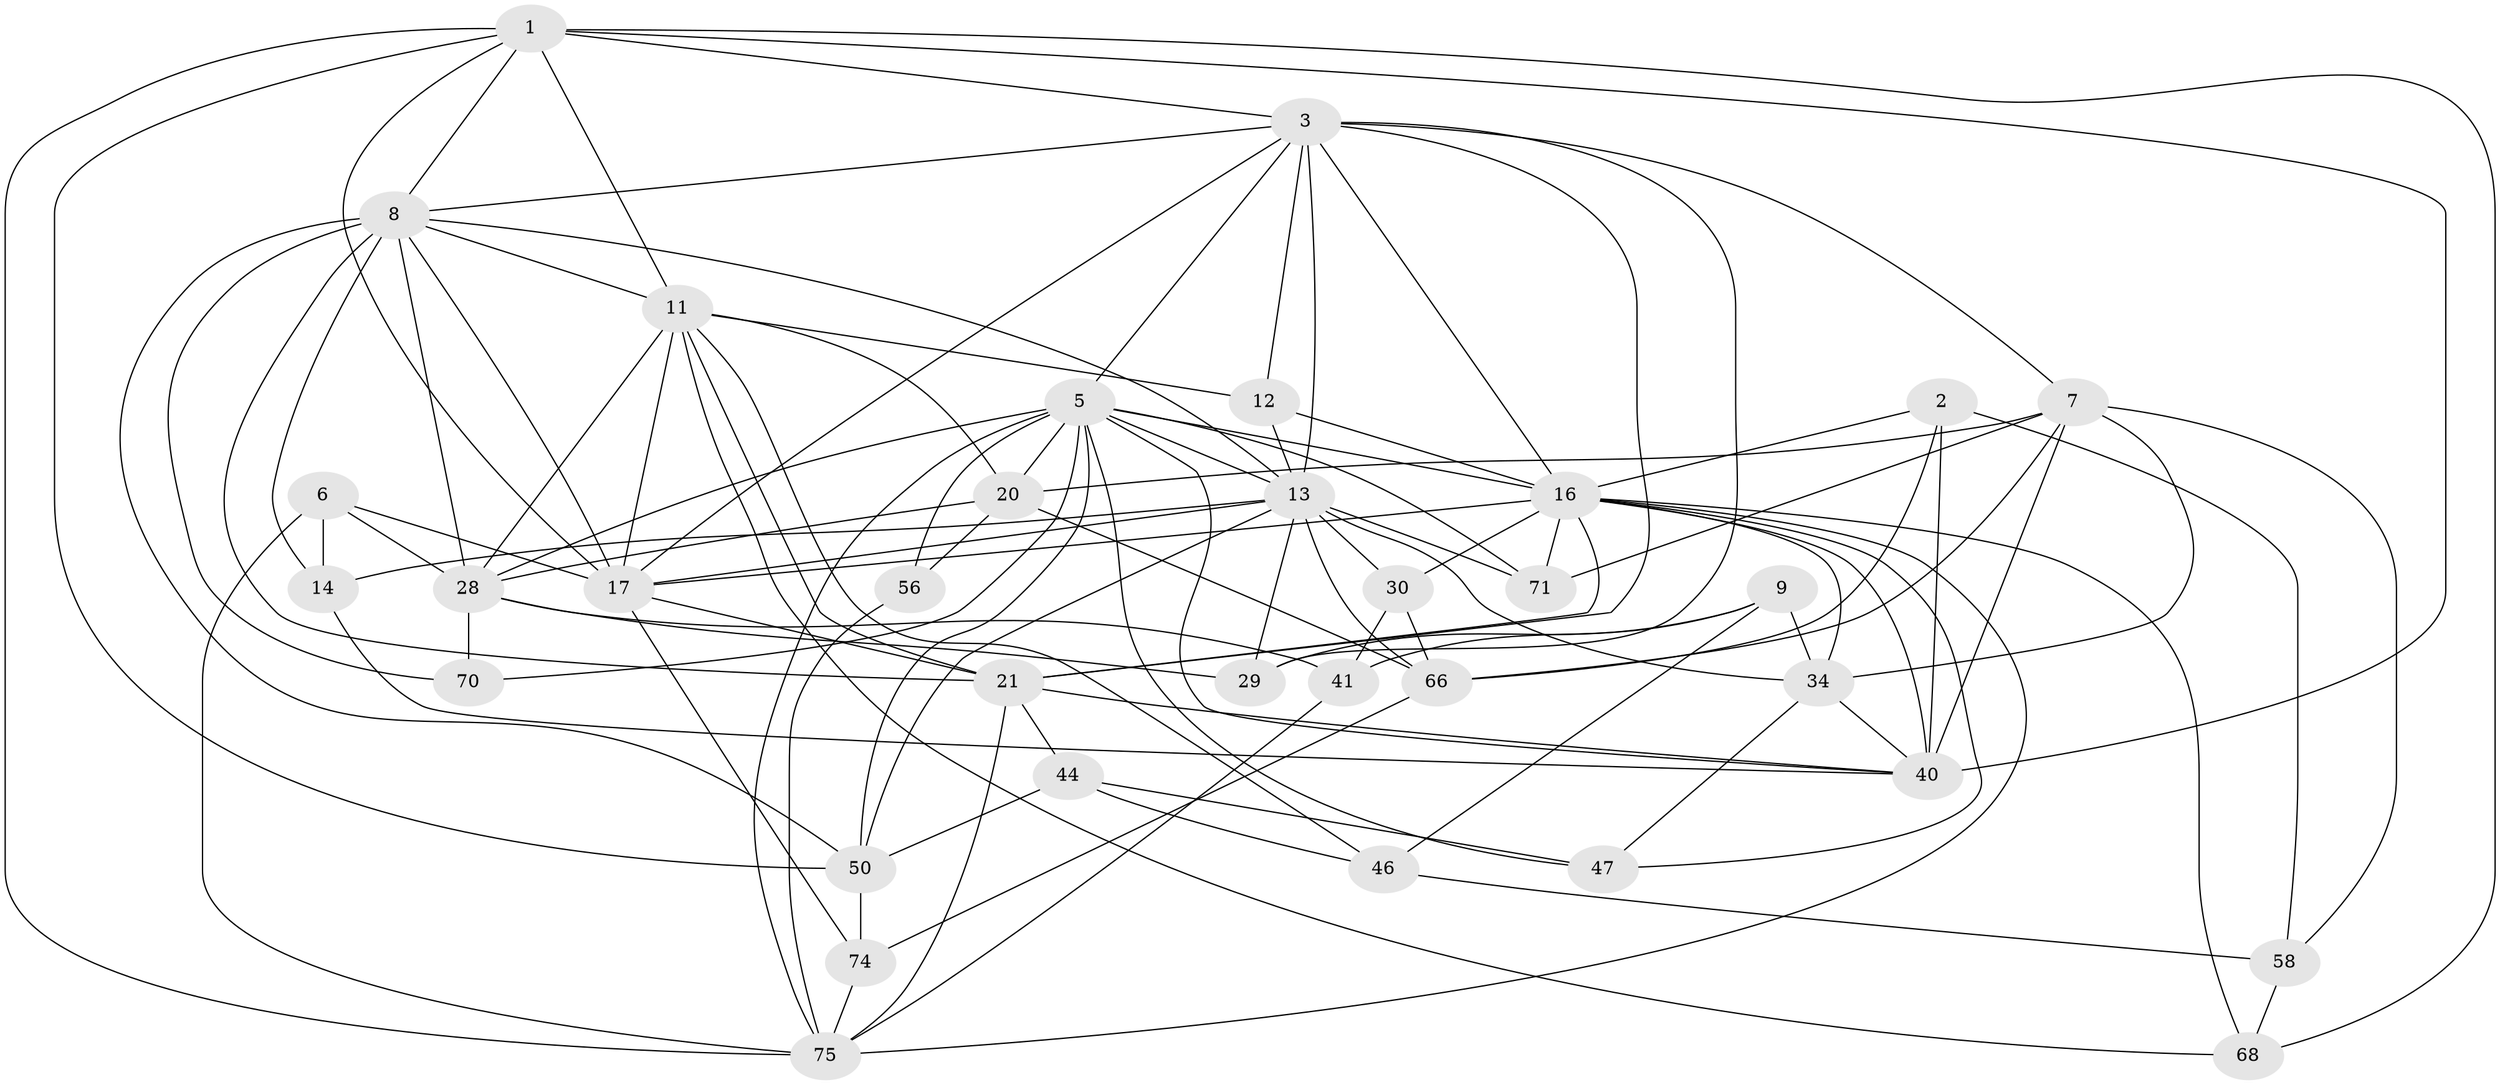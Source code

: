 // original degree distribution, {4: 1.0}
// Generated by graph-tools (version 1.1) at 2025/20/03/04/25 18:20:41]
// undirected, 34 vertices, 106 edges
graph export_dot {
graph [start="1"]
  node [color=gray90,style=filled];
  1 [super="+49+69+81"];
  2;
  3 [super="+4+18+54"];
  5 [super="+27+10"];
  6;
  7 [super="+52+32"];
  8 [super="+26+15"];
  9;
  11 [super="+23+33"];
  12;
  13 [super="+64+39+57"];
  14 [super="+36+19"];
  16 [super="+84+38+24"];
  17 [super="+45+48+55"];
  20 [super="+62+35"];
  21 [super="+25"];
  28 [super="+31+59"];
  29;
  30;
  34 [super="+65"];
  40 [super="+43+63"];
  41;
  44;
  46;
  47;
  50 [super="+67"];
  56;
  58;
  66 [super="+77"];
  68;
  70;
  71;
  74;
  75 [super="+83+85"];
  1 -- 75;
  1 -- 40;
  1 -- 68;
  1 -- 11;
  1 -- 3 [weight=2];
  1 -- 8 [weight=2];
  1 -- 50;
  1 -- 17;
  2 -- 58;
  2 -- 66;
  2 -- 16;
  2 -- 40;
  3 -- 21;
  3 -- 29;
  3 -- 5;
  3 -- 13;
  3 -- 12;
  3 -- 7 [weight=2];
  3 -- 16;
  3 -- 17;
  3 -- 8;
  5 -- 56;
  5 -- 75;
  5 -- 13;
  5 -- 70;
  5 -- 71;
  5 -- 47;
  5 -- 28;
  5 -- 16;
  5 -- 50;
  5 -- 20;
  5 -- 40;
  6 -- 14;
  6 -- 75;
  6 -- 17;
  6 -- 28;
  7 -- 20;
  7 -- 66;
  7 -- 71;
  7 -- 58;
  7 -- 40;
  7 -- 34;
  8 -- 70;
  8 -- 14 [weight=4];
  8 -- 21;
  8 -- 11;
  8 -- 13;
  8 -- 17;
  8 -- 50;
  8 -- 28 [weight=3];
  9 -- 41;
  9 -- 46;
  9 -- 29;
  9 -- 34;
  11 -- 46;
  11 -- 20;
  11 -- 68;
  11 -- 17 [weight=2];
  11 -- 12;
  11 -- 21;
  11 -- 28;
  12 -- 13;
  12 -- 16;
  13 -- 17;
  13 -- 50;
  13 -- 66;
  13 -- 29;
  13 -- 71;
  13 -- 30;
  13 -- 14;
  13 -- 34;
  14 -- 40 [weight=2];
  16 -- 34;
  16 -- 75;
  16 -- 21;
  16 -- 40 [weight=2];
  16 -- 68;
  16 -- 71;
  16 -- 47;
  16 -- 30;
  16 -- 17;
  17 -- 74;
  17 -- 21;
  20 -- 56 [weight=2];
  20 -- 28 [weight=2];
  20 -- 66;
  21 -- 40;
  21 -- 75;
  21 -- 44;
  28 -- 41;
  28 -- 29;
  28 -- 70 [weight=2];
  30 -- 41;
  30 -- 66;
  34 -- 47;
  34 -- 40;
  41 -- 75;
  44 -- 46;
  44 -- 47;
  44 -- 50;
  46 -- 58;
  50 -- 74;
  56 -- 75;
  58 -- 68;
  66 -- 74;
  74 -- 75;
}
